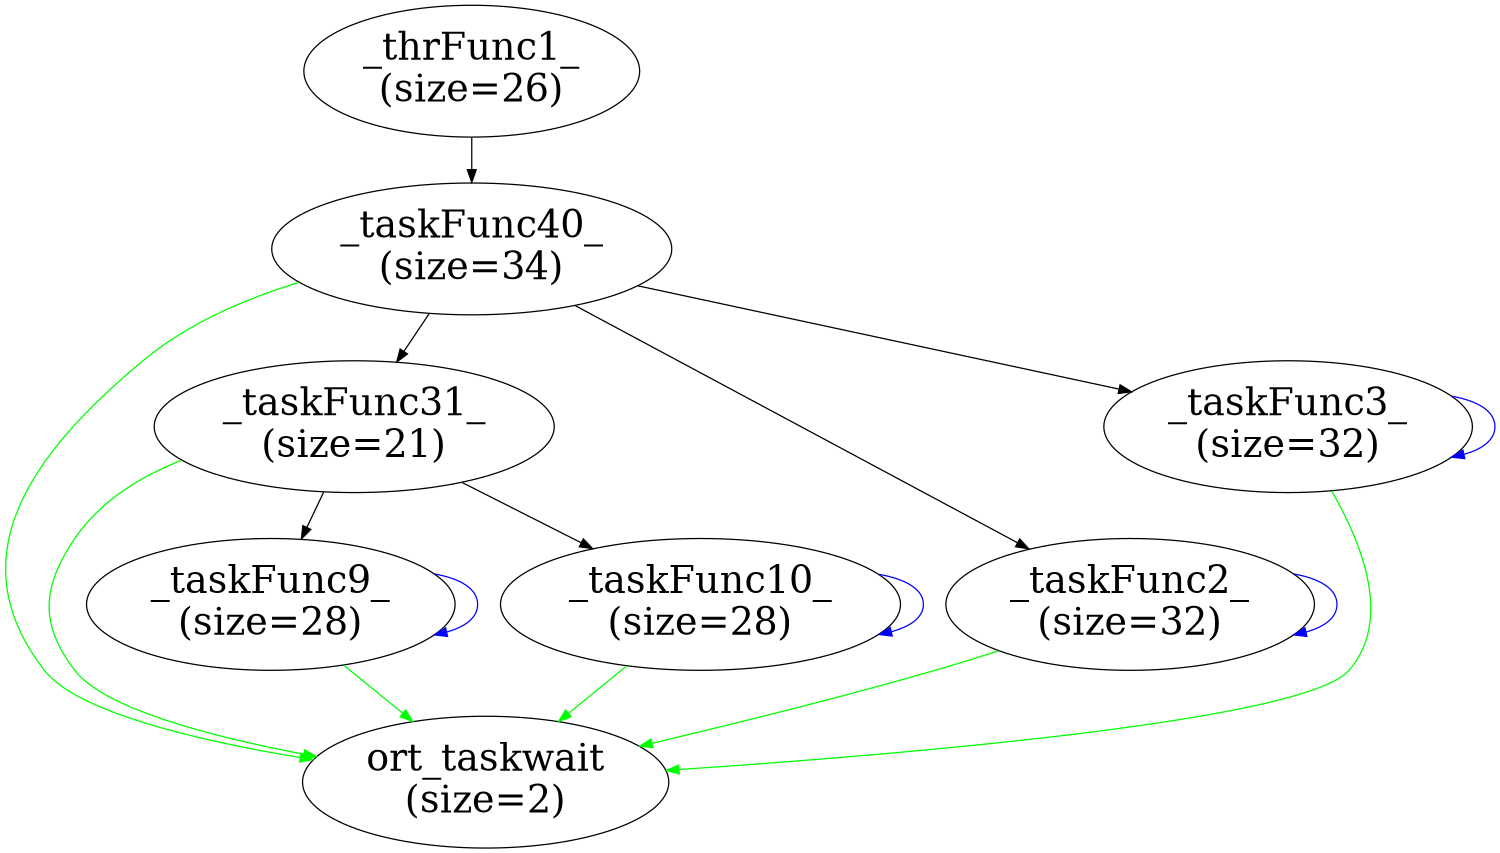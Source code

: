 digraph "G" {
center=1;
rankdir=TB;
rotate=0;
size="10,8";
0 [fontsize=30, label="_thrFunc1_\n(size=26)"];
2 [fontsize=30, label="ort_taskwait\n(size=2)"];
3 [fontsize=30, label="_taskFunc40_\n(size=34)"];
27 [fontsize=30, label="_taskFunc31_\n(size=21)"];
29 [fontsize=30, label="_taskFunc9_\n(size=28)"];
30 [fontsize=30, label="_taskFunc10_\n(size=28)"];
32 [fontsize=30, label="_taskFunc2_\n(size=32)"];
33 [fontsize=30, label="_taskFunc3_\n(size=32)"];
0 -> 3  [key=0];
3 -> 27  [key=0];
3 -> 32  [key=0];
3 -> 33  [key=0];
3 -> 2  [color=green, key=0];
27 -> 29  [key=0];
27 -> 30  [key=0];
27 -> 2  [color=green, key=0];
29 -> 29  [color=blue, key=0];
29 -> 2  [color=green, key=0];
30 -> 30  [color=blue, key=0];
30 -> 2  [color=green, key=0];
32 -> 32  [color=blue, key=0];
32 -> 2  [color=green, key=0];
33 -> 33  [color=blue, key=0];
33 -> 2  [color=green, key=0];
}
